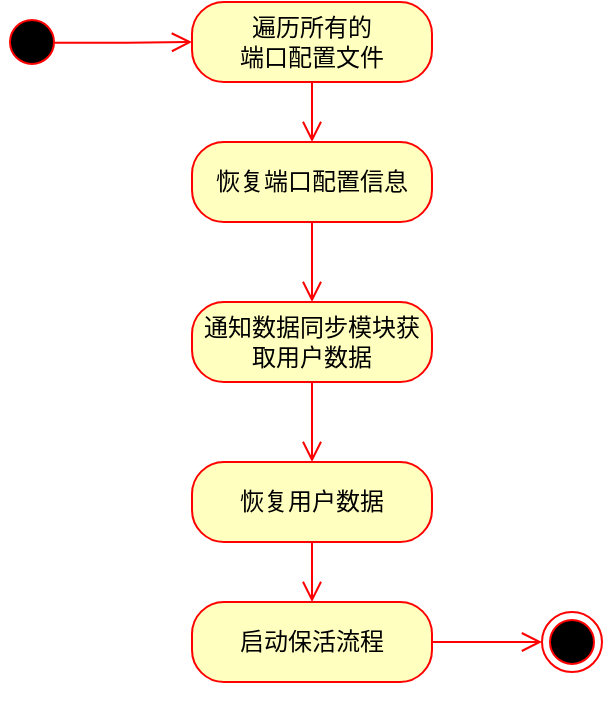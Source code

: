 <mxfile version="21.7.2" type="github">
  <diagram name="第 1 页" id="rZtprluGpIdklK5qmUXH">
    <mxGraphModel dx="1950" dy="637" grid="1" gridSize="10" guides="1" tooltips="1" connect="1" arrows="1" fold="1" page="1" pageScale="1" pageWidth="827" pageHeight="1169" math="0" shadow="0">
      <root>
        <mxCell id="0" />
        <mxCell id="1" parent="0" />
        <mxCell id="FhwYWp9bJd9N0G8-TKpN-5" value="" style="ellipse;html=1;shape=startState;fillColor=#000000;strokeColor=#ff0000;" parent="1" vertex="1">
          <mxGeometry x="-90" y="175" width="30" height="30" as="geometry" />
        </mxCell>
        <mxCell id="FhwYWp9bJd9N0G8-TKpN-6" value="" style="edgeStyle=orthogonalEdgeStyle;html=1;verticalAlign=bottom;endArrow=open;endSize=8;strokeColor=#ff0000;rounded=0;entryX=0;entryY=0.5;entryDx=0;entryDy=0;exitX=0.858;exitY=0.514;exitDx=0;exitDy=0;exitPerimeter=0;" parent="1" source="FhwYWp9bJd9N0G8-TKpN-5" target="FhwYWp9bJd9N0G8-TKpN-10" edge="1">
          <mxGeometry relative="1" as="geometry">
            <mxPoint x="65" y="170" as="targetPoint" />
            <mxPoint x="-130" y="190" as="sourcePoint" />
            <Array as="points" />
          </mxGeometry>
        </mxCell>
        <mxCell id="FhwYWp9bJd9N0G8-TKpN-10" value="遍历所有的&lt;br&gt;端口配置文件" style="rounded=1;whiteSpace=wrap;html=1;arcSize=40;fontColor=#000000;fillColor=#ffffc0;strokeColor=#ff0000;" parent="1" vertex="1">
          <mxGeometry x="5" y="170" width="120" height="40" as="geometry" />
        </mxCell>
        <mxCell id="FhwYWp9bJd9N0G8-TKpN-12" value="恢复端口配置信息" style="rounded=1;whiteSpace=wrap;html=1;arcSize=40;fontColor=#000000;fillColor=#ffffc0;strokeColor=#ff0000;" parent="1" vertex="1">
          <mxGeometry x="5" y="240" width="120" height="40" as="geometry" />
        </mxCell>
        <mxCell id="FhwYWp9bJd9N0G8-TKpN-13" value="" style="edgeStyle=orthogonalEdgeStyle;html=1;verticalAlign=bottom;endArrow=open;endSize=8;strokeColor=#ff0000;rounded=0;entryX=0.5;entryY=0;entryDx=0;entryDy=0;" parent="1" source="FhwYWp9bJd9N0G8-TKpN-12" edge="1" target="FhwYWp9bJd9N0G8-TKpN-14">
          <mxGeometry relative="1" as="geometry">
            <mxPoint x="65" y="330" as="targetPoint" />
          </mxGeometry>
        </mxCell>
        <mxCell id="FhwYWp9bJd9N0G8-TKpN-14" value="通知数据同步模块获取用户数据" style="rounded=1;whiteSpace=wrap;html=1;arcSize=40;fontColor=#000000;fillColor=#ffffc0;strokeColor=#ff0000;" parent="1" vertex="1">
          <mxGeometry x="5" y="320" width="120" height="40" as="geometry" />
        </mxCell>
        <mxCell id="FhwYWp9bJd9N0G8-TKpN-20" value="恢复用户数据" style="rounded=1;whiteSpace=wrap;html=1;arcSize=40;fontColor=#000000;fillColor=#ffffc0;strokeColor=#ff0000;" parent="1" vertex="1">
          <mxGeometry x="5" y="400" width="120" height="40" as="geometry" />
        </mxCell>
        <mxCell id="FhwYWp9bJd9N0G8-TKpN-33" value="启动保活流程" style="rounded=1;whiteSpace=wrap;html=1;arcSize=40;fontColor=#000000;fillColor=#ffffc0;strokeColor=#ff0000;" parent="1" vertex="1">
          <mxGeometry x="5" y="470" width="120" height="40" as="geometry" />
        </mxCell>
        <mxCell id="FhwYWp9bJd9N0G8-TKpN-38" value="" style="ellipse;html=1;shape=endState;fillColor=#000000;strokeColor=#ff0000;" parent="1" vertex="1">
          <mxGeometry x="180" y="475" width="30" height="30" as="geometry" />
        </mxCell>
        <mxCell id="FhwYWp9bJd9N0G8-TKpN-40" value="" style="edgeStyle=orthogonalEdgeStyle;html=1;verticalAlign=bottom;endArrow=open;endSize=8;strokeColor=#ff0000;rounded=0;exitX=1;exitY=0.5;exitDx=0;exitDy=0;entryX=0;entryY=0.5;entryDx=0;entryDy=0;" parent="1" source="FhwYWp9bJd9N0G8-TKpN-33" target="FhwYWp9bJd9N0G8-TKpN-38" edge="1">
          <mxGeometry relative="1" as="geometry">
            <mxPoint x="65" y="645" as="targetPoint" />
            <mxPoint x="125" y="535" as="sourcePoint" />
            <Array as="points">
              <mxPoint x="140" y="490" />
              <mxPoint x="140" y="490" />
            </Array>
          </mxGeometry>
        </mxCell>
        <mxCell id="KhzhrrGWkGEXO2BFKFYU-3" value="" style="edgeStyle=orthogonalEdgeStyle;html=1;verticalAlign=bottom;endArrow=open;endSize=8;strokeColor=#ff0000;rounded=0;exitX=0.5;exitY=1;exitDx=0;exitDy=0;entryX=0.5;entryY=0;entryDx=0;entryDy=0;" edge="1" parent="1" source="FhwYWp9bJd9N0G8-TKpN-10" target="FhwYWp9bJd9N0G8-TKpN-12">
          <mxGeometry relative="1" as="geometry">
            <mxPoint x="180" y="320" as="targetPoint" />
            <mxPoint x="180" y="240" as="sourcePoint" />
          </mxGeometry>
        </mxCell>
        <mxCell id="KhzhrrGWkGEXO2BFKFYU-4" value="" style="edgeStyle=orthogonalEdgeStyle;html=1;verticalAlign=bottom;endArrow=open;endSize=8;strokeColor=#ff0000;rounded=0;exitX=0.5;exitY=1;exitDx=0;exitDy=0;" edge="1" parent="1" source="FhwYWp9bJd9N0G8-TKpN-14">
          <mxGeometry relative="1" as="geometry">
            <mxPoint x="65" y="400" as="targetPoint" />
            <mxPoint x="64.76" y="370" as="sourcePoint" />
          </mxGeometry>
        </mxCell>
        <mxCell id="KhzhrrGWkGEXO2BFKFYU-5" value="" style="edgeStyle=orthogonalEdgeStyle;html=1;verticalAlign=bottom;endArrow=open;endSize=8;strokeColor=#ff0000;rounded=0;exitX=0.5;exitY=1;exitDx=0;exitDy=0;" edge="1" parent="1" source="FhwYWp9bJd9N0G8-TKpN-20">
          <mxGeometry relative="1" as="geometry">
            <mxPoint x="65" y="470" as="targetPoint" />
            <mxPoint x="150" y="430" as="sourcePoint" />
            <Array as="points">
              <mxPoint x="65" y="460" />
              <mxPoint x="65" y="460" />
            </Array>
          </mxGeometry>
        </mxCell>
        <mxCell id="KhzhrrGWkGEXO2BFKFYU-7" style="edgeStyle=orthogonalEdgeStyle;rounded=0;orthogonalLoop=1;jettySize=auto;html=1;exitX=0.5;exitY=1;exitDx=0;exitDy=0;" edge="1" parent="1" source="FhwYWp9bJd9N0G8-TKpN-33" target="FhwYWp9bJd9N0G8-TKpN-33">
          <mxGeometry relative="1" as="geometry" />
        </mxCell>
      </root>
    </mxGraphModel>
  </diagram>
</mxfile>
